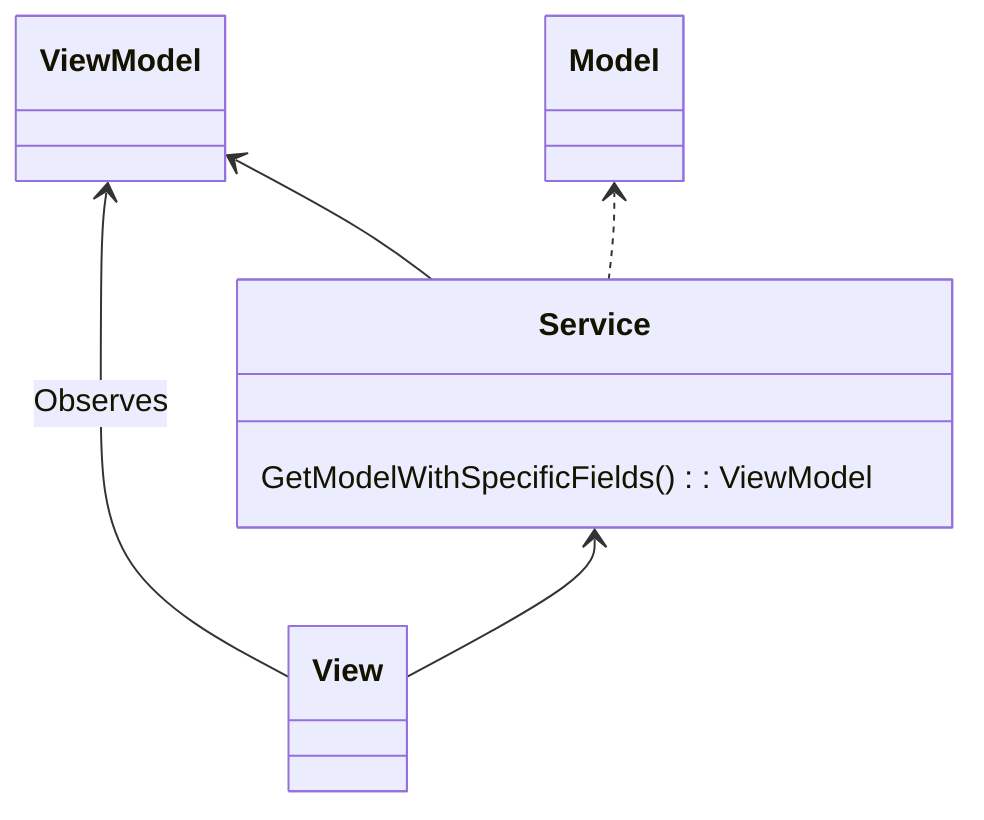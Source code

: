 classDiagram
    direction BT
    View --> ViewModel: Observes
    View --> Service
    Service ..> Model
    Service --> ViewModel

    class Service {
        GetModelWithSpecificFields(): ViewModel
    }
    class View {}
    class ViewModel {}
    class Model {}